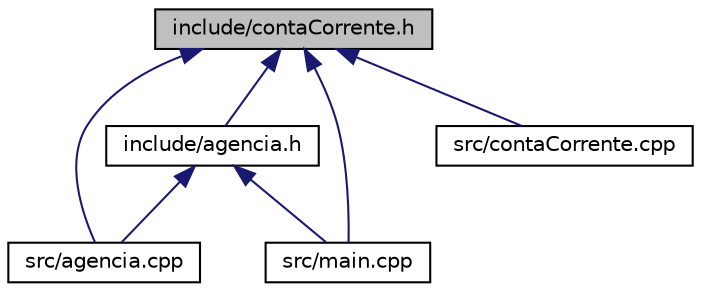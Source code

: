 digraph "include/contaCorrente.h"
{
  edge [fontname="Helvetica",fontsize="10",labelfontname="Helvetica",labelfontsize="10"];
  node [fontname="Helvetica",fontsize="10",shape=record];
  Node1 [label="include/contaCorrente.h",height=0.2,width=0.4,color="black", fillcolor="grey75", style="filled", fontcolor="black"];
  Node1 -> Node2 [dir="back",color="midnightblue",fontsize="10",style="solid",fontname="Helvetica"];
  Node2 [label="include/agencia.h",height=0.2,width=0.4,color="black", fillcolor="white", style="filled",URL="$agencia_8h.html",tooltip="Classe responsável por gerênciar todas as contas. "];
  Node2 -> Node3 [dir="back",color="midnightblue",fontsize="10",style="solid",fontname="Helvetica"];
  Node3 [label="src/agencia.cpp",height=0.2,width=0.4,color="black", fillcolor="white", style="filled",URL="$agencia_8cpp.html",tooltip="Responsável por gerênciar todas as contas. "];
  Node2 -> Node4 [dir="back",color="midnightblue",fontsize="10",style="solid",fontname="Helvetica"];
  Node4 [label="src/main.cpp",height=0.2,width=0.4,color="black", fillcolor="white", style="filled",URL="$main_8cpp.html",tooltip="Arquivo inicial. "];
  Node1 -> Node3 [dir="back",color="midnightblue",fontsize="10",style="solid",fontname="Helvetica"];
  Node1 -> Node5 [dir="back",color="midnightblue",fontsize="10",style="solid",fontname="Helvetica"];
  Node5 [label="src/contaCorrente.cpp",height=0.2,width=0.4,color="black", fillcolor="white", style="filled",URL="$contaCorrente_8cpp.html",tooltip="Responsável por gerênciar as contas correntes. "];
  Node1 -> Node4 [dir="back",color="midnightblue",fontsize="10",style="solid",fontname="Helvetica"];
}
